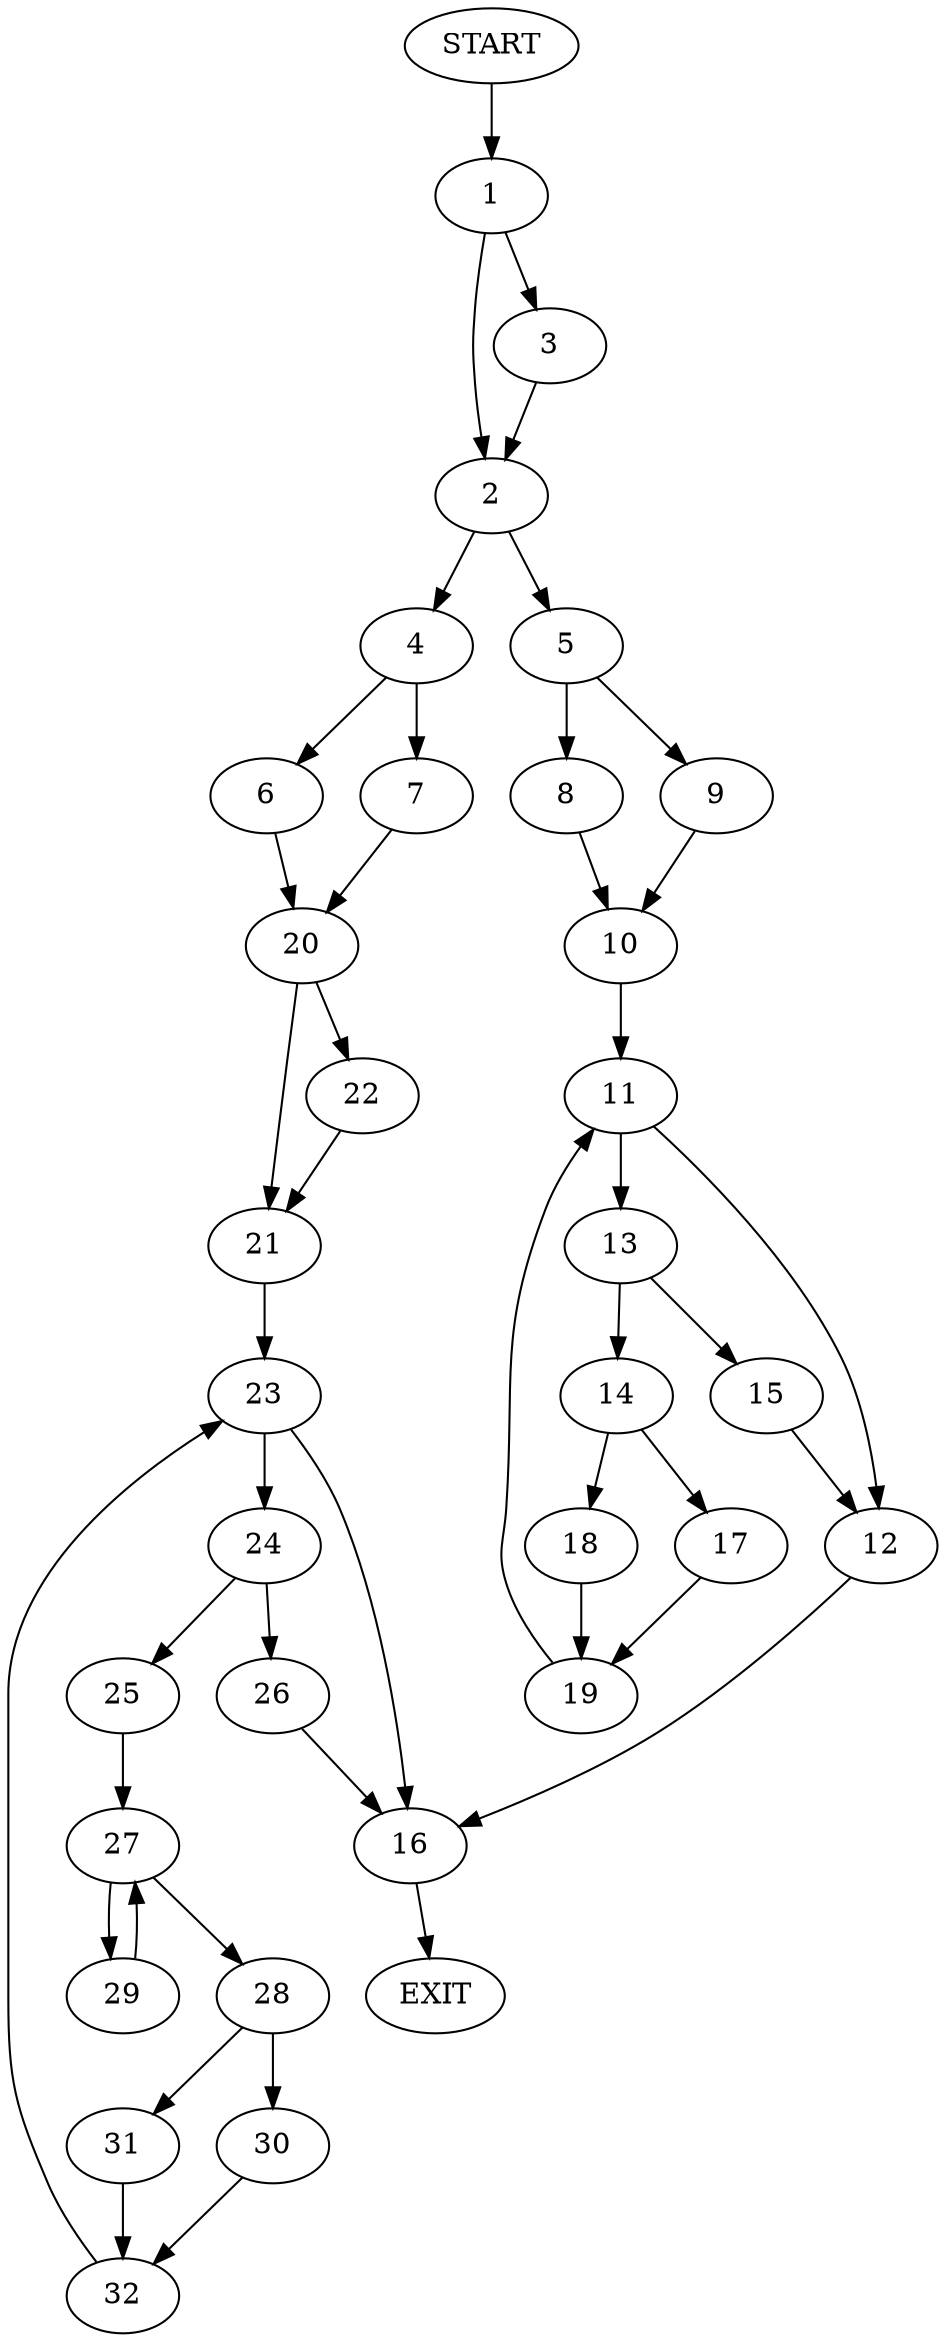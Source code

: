 digraph {
0 [label="START"]
33 [label="EXIT"]
0 -> 1
1 -> 2
1 -> 3
3 -> 2
2 -> 4
2 -> 5
4 -> 6
4 -> 7
5 -> 8
5 -> 9
9 -> 10
8 -> 10
10 -> 11
11 -> 12
11 -> 13
13 -> 14
13 -> 15
12 -> 16
14 -> 17
14 -> 18
15 -> 12
17 -> 19
18 -> 19
19 -> 11
16 -> 33
6 -> 20
7 -> 20
20 -> 21
20 -> 22
21 -> 23
22 -> 21
23 -> 24
23 -> 16
24 -> 25
24 -> 26
26 -> 16
25 -> 27
27 -> 28
27 -> 29
28 -> 30
28 -> 31
29 -> 27
30 -> 32
31 -> 32
32 -> 23
}
